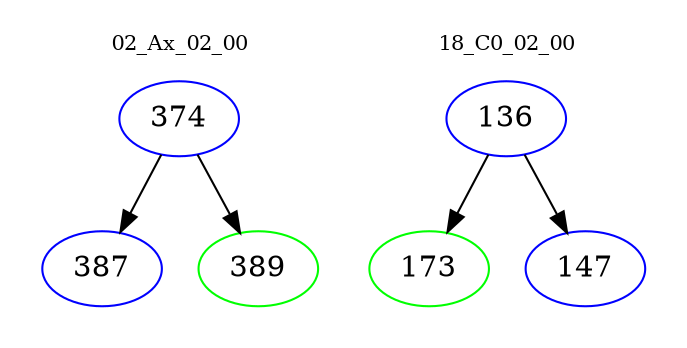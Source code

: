 digraph{
subgraph cluster_0 {
color = white
label = "02_Ax_02_00";
fontsize=10;
T0_374 [label="374", color="blue"]
T0_374 -> T0_387 [color="black"]
T0_387 [label="387", color="blue"]
T0_374 -> T0_389 [color="black"]
T0_389 [label="389", color="green"]
}
subgraph cluster_1 {
color = white
label = "18_C0_02_00";
fontsize=10;
T1_136 [label="136", color="blue"]
T1_136 -> T1_173 [color="black"]
T1_173 [label="173", color="green"]
T1_136 -> T1_147 [color="black"]
T1_147 [label="147", color="blue"]
}
}
